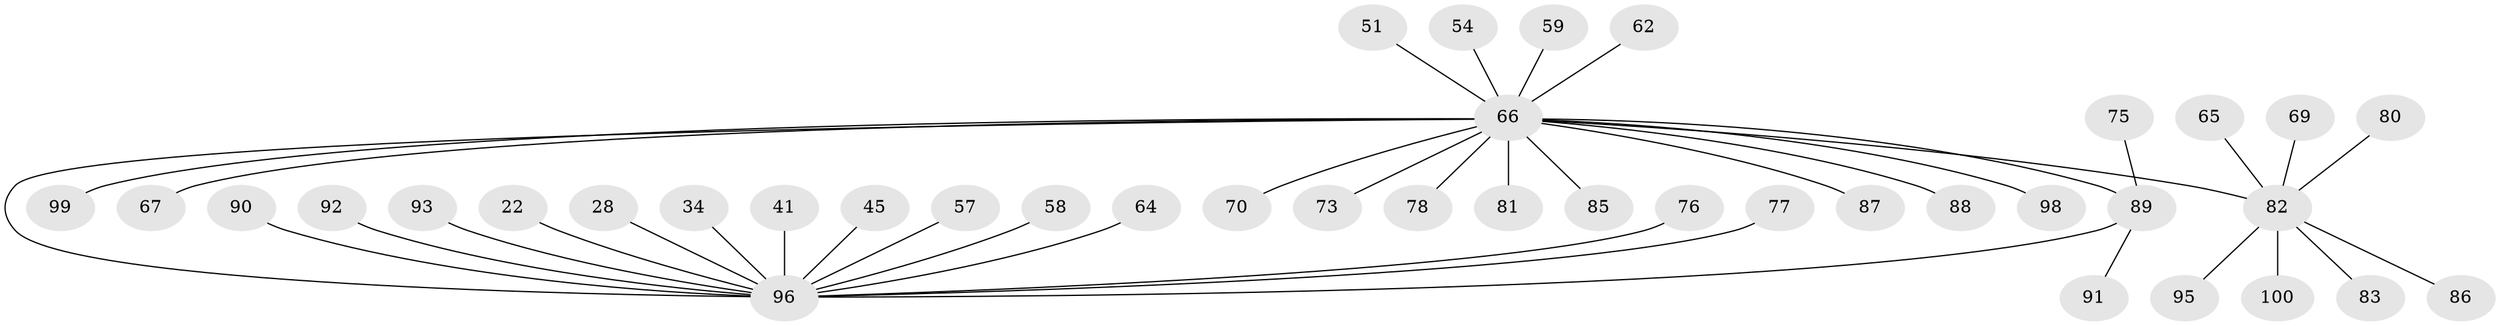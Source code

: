 // original degree distribution, {9: 0.01, 4: 0.07, 17: 0.01, 6: 0.02, 2: 0.16, 3: 0.05, 7: 0.01, 1: 0.65, 16: 0.01, 5: 0.01}
// Generated by graph-tools (version 1.1) at 2025/50/03/04/25 21:50:24]
// undirected, 40 vertices, 40 edges
graph export_dot {
graph [start="1"]
  node [color=gray90,style=filled];
  22;
  28;
  34;
  41;
  45;
  51 [super="+7"];
  54;
  57 [super="+46"];
  58;
  59;
  62;
  64;
  65;
  66 [super="+8+10+53+18+6+9+13+24+16+19+21+26+27+29+30+36+39+40+43+44+49"];
  67;
  69;
  70;
  73;
  75;
  76 [super="+35"];
  77;
  78;
  80;
  81;
  82 [super="+68+37+71+31+42+56+61"];
  83;
  85;
  86 [super="+38"];
  87;
  88;
  89 [super="+25"];
  90 [super="+60"];
  91;
  92 [super="+20+33+47"];
  93;
  95 [super="+72"];
  96 [super="+74+79+17"];
  98 [super="+97"];
  99;
  100;
  22 -- 96;
  28 -- 96;
  34 -- 96;
  41 -- 96;
  45 -- 96;
  51 -- 66;
  54 -- 66;
  57 -- 96;
  58 -- 96;
  59 -- 66;
  62 -- 66;
  64 -- 96;
  65 -- 82;
  66 -- 67;
  66 -- 70;
  66 -- 73;
  66 -- 78;
  66 -- 81;
  66 -- 85;
  66 -- 87;
  66 -- 88;
  66 -- 99;
  66 -- 82 [weight=2];
  66 -- 96 [weight=2];
  66 -- 98;
  66 -- 89;
  69 -- 82;
  75 -- 89;
  76 -- 96;
  77 -- 96;
  80 -- 82;
  82 -- 100;
  82 -- 83;
  82 -- 86;
  82 -- 95;
  89 -- 91;
  89 -- 96 [weight=2];
  90 -- 96;
  92 -- 96;
  93 -- 96;
}
